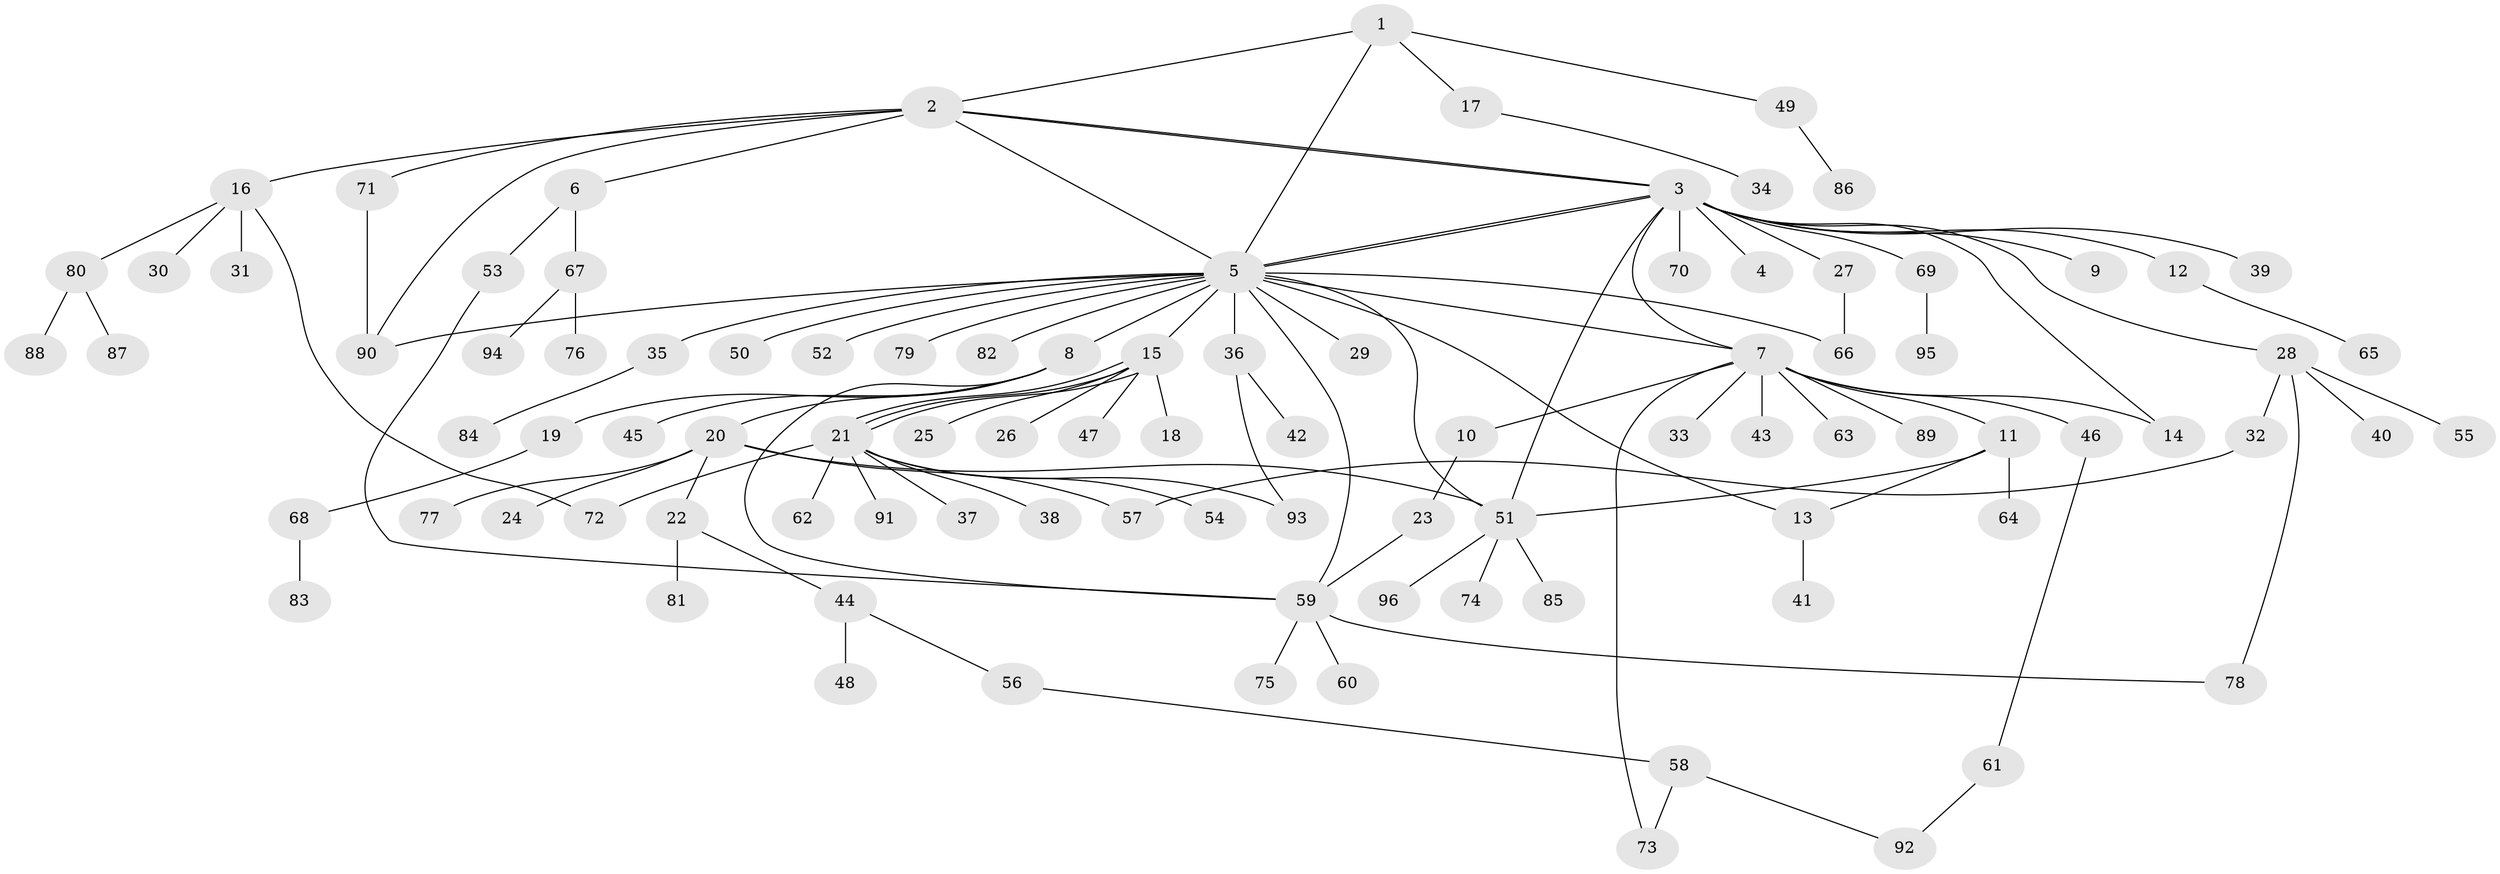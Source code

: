 // Generated by graph-tools (version 1.1) at 2025/49/03/09/25 03:49:59]
// undirected, 96 vertices, 119 edges
graph export_dot {
graph [start="1"]
  node [color=gray90,style=filled];
  1;
  2;
  3;
  4;
  5;
  6;
  7;
  8;
  9;
  10;
  11;
  12;
  13;
  14;
  15;
  16;
  17;
  18;
  19;
  20;
  21;
  22;
  23;
  24;
  25;
  26;
  27;
  28;
  29;
  30;
  31;
  32;
  33;
  34;
  35;
  36;
  37;
  38;
  39;
  40;
  41;
  42;
  43;
  44;
  45;
  46;
  47;
  48;
  49;
  50;
  51;
  52;
  53;
  54;
  55;
  56;
  57;
  58;
  59;
  60;
  61;
  62;
  63;
  64;
  65;
  66;
  67;
  68;
  69;
  70;
  71;
  72;
  73;
  74;
  75;
  76;
  77;
  78;
  79;
  80;
  81;
  82;
  83;
  84;
  85;
  86;
  87;
  88;
  89;
  90;
  91;
  92;
  93;
  94;
  95;
  96;
  1 -- 2;
  1 -- 5;
  1 -- 17;
  1 -- 49;
  2 -- 3;
  2 -- 3;
  2 -- 5;
  2 -- 6;
  2 -- 16;
  2 -- 71;
  2 -- 90;
  3 -- 4;
  3 -- 5;
  3 -- 5;
  3 -- 7;
  3 -- 9;
  3 -- 12;
  3 -- 14;
  3 -- 27;
  3 -- 28;
  3 -- 39;
  3 -- 51;
  3 -- 69;
  3 -- 70;
  5 -- 7;
  5 -- 8;
  5 -- 13;
  5 -- 15;
  5 -- 29;
  5 -- 35;
  5 -- 36;
  5 -- 50;
  5 -- 51;
  5 -- 52;
  5 -- 59;
  5 -- 66;
  5 -- 79;
  5 -- 82;
  5 -- 90;
  6 -- 53;
  6 -- 67;
  7 -- 10;
  7 -- 11;
  7 -- 14;
  7 -- 33;
  7 -- 43;
  7 -- 46;
  7 -- 63;
  7 -- 73;
  7 -- 89;
  8 -- 19;
  8 -- 20;
  8 -- 45;
  8 -- 59;
  10 -- 23;
  11 -- 13;
  11 -- 51;
  11 -- 64;
  12 -- 65;
  13 -- 41;
  15 -- 18;
  15 -- 21;
  15 -- 21;
  15 -- 21;
  15 -- 25;
  15 -- 26;
  15 -- 47;
  16 -- 30;
  16 -- 31;
  16 -- 72;
  16 -- 80;
  17 -- 34;
  19 -- 68;
  20 -- 22;
  20 -- 24;
  20 -- 51;
  20 -- 57;
  20 -- 77;
  21 -- 37;
  21 -- 38;
  21 -- 54;
  21 -- 62;
  21 -- 72;
  21 -- 91;
  21 -- 93;
  22 -- 44;
  22 -- 81;
  23 -- 59;
  27 -- 66;
  28 -- 32;
  28 -- 40;
  28 -- 55;
  28 -- 78;
  32 -- 57;
  35 -- 84;
  36 -- 42;
  36 -- 93;
  44 -- 48;
  44 -- 56;
  46 -- 61;
  49 -- 86;
  51 -- 74;
  51 -- 85;
  51 -- 96;
  53 -- 59;
  56 -- 58;
  58 -- 73;
  58 -- 92;
  59 -- 60;
  59 -- 75;
  59 -- 78;
  61 -- 92;
  67 -- 76;
  67 -- 94;
  68 -- 83;
  69 -- 95;
  71 -- 90;
  80 -- 87;
  80 -- 88;
}
